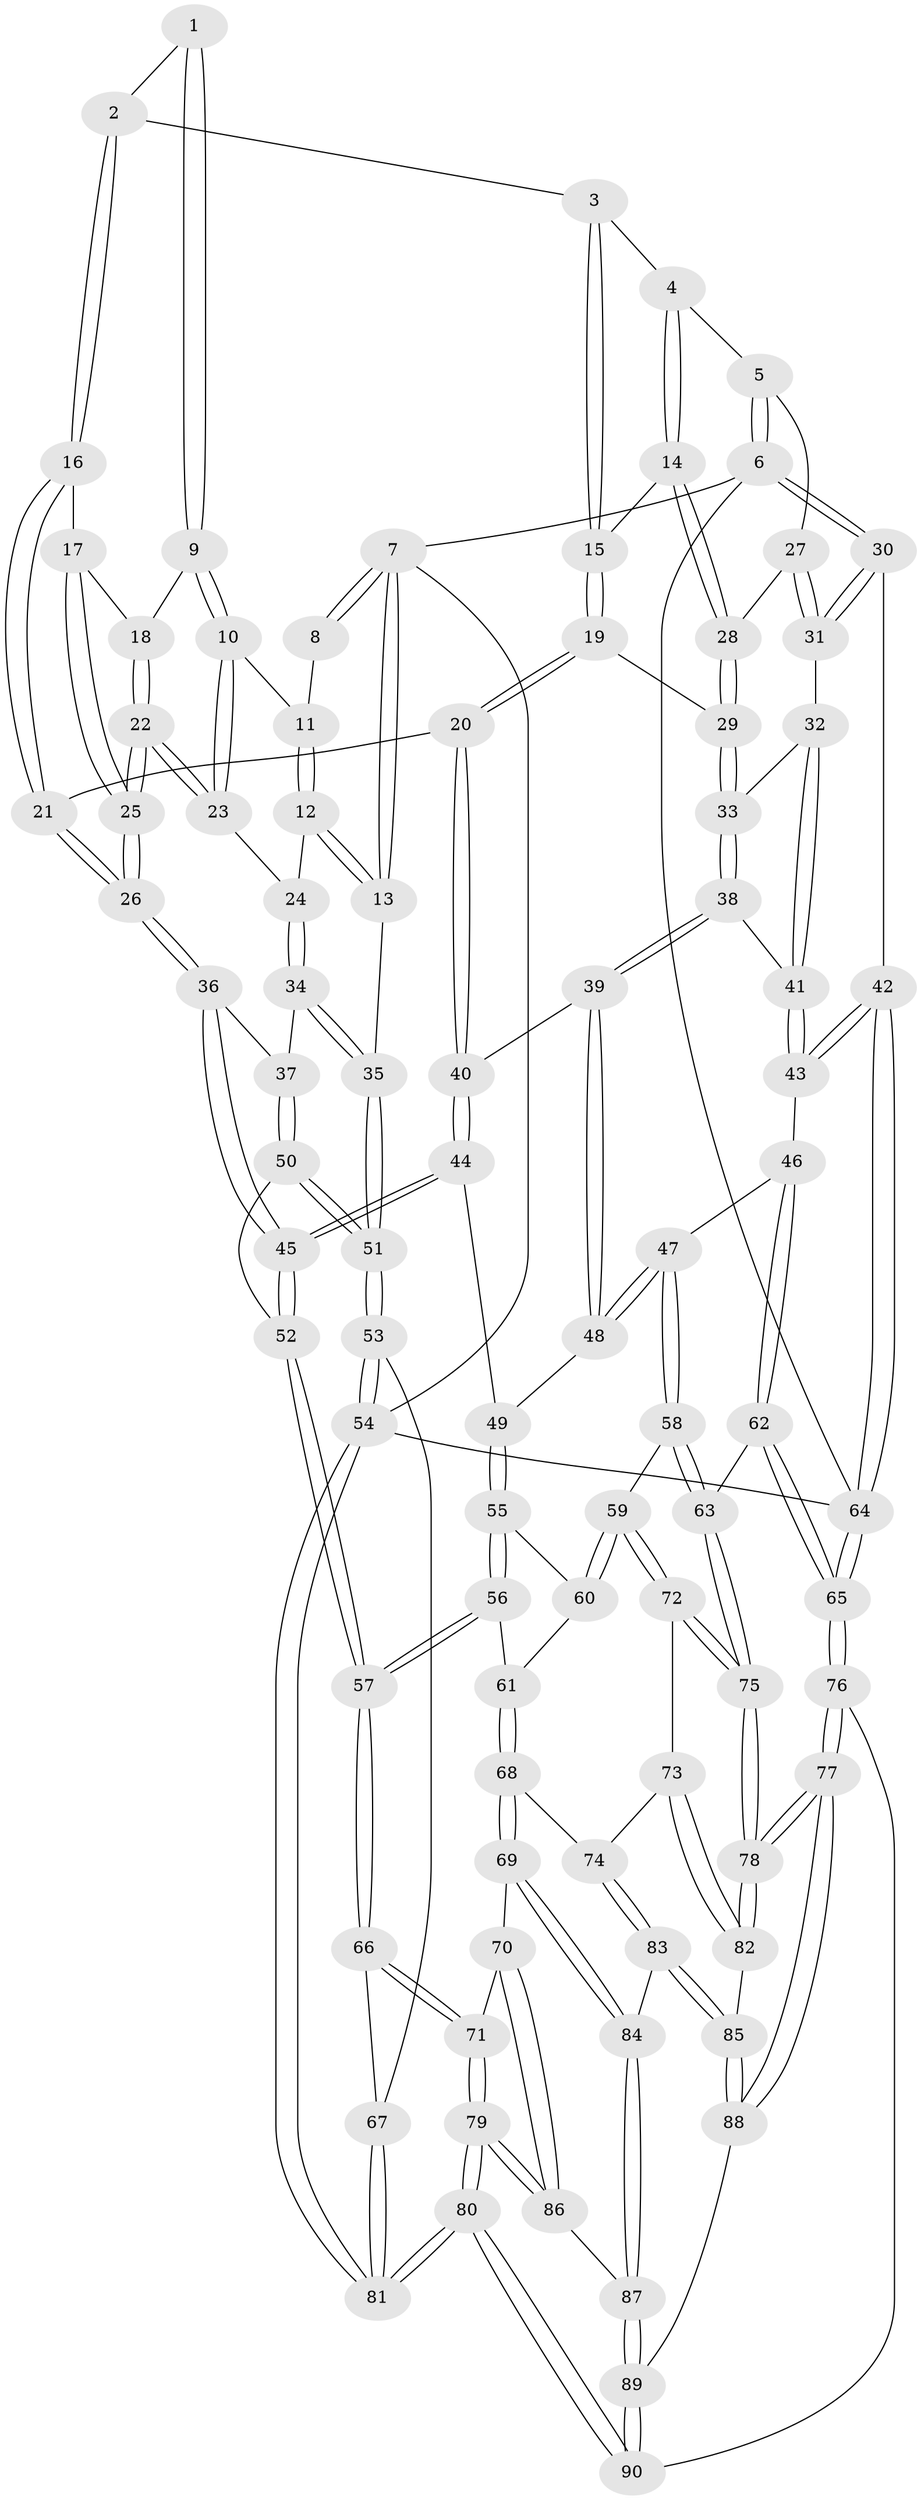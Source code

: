 // coarse degree distribution, {5: 0.5555555555555556, 3: 0.05555555555555555, 4: 0.25925925925925924, 7: 0.018518518518518517, 6: 0.1111111111111111}
// Generated by graph-tools (version 1.1) at 2025/04/03/04/25 22:04:44]
// undirected, 90 vertices, 222 edges
graph export_dot {
graph [start="1"]
  node [color=gray90,style=filled];
  1 [pos="+0.3770943333541041+0"];
  2 [pos="+0.41252895901931164+0"];
  3 [pos="+0.4300013766134215+0"];
  4 [pos="+0.7730548228773917+0"];
  5 [pos="+1+0"];
  6 [pos="+1+0"];
  7 [pos="+0+0"];
  8 [pos="+0+0"];
  9 [pos="+0.2036505285341423+0.059512164123016575"];
  10 [pos="+0.18480893112635802+0.06734013175422346"];
  11 [pos="+0.15984720896393761+0.055795869158755604"];
  12 [pos="+0.02393674132103455+0.11005977940119252"];
  13 [pos="+0+0.0012565831913536162"];
  14 [pos="+0.7036055279322542+0.0791807564276778"];
  15 [pos="+0.5778042046240423+0.0609760757676612"];
  16 [pos="+0.4080463333209815+0"];
  17 [pos="+0.2817384346442958+0.08809815157251394"];
  18 [pos="+0.2225451496365312+0.07590916658576097"];
  19 [pos="+0.5514087536244783+0.1974228888818655"];
  20 [pos="+0.47738109689723635+0.24081340606610918"];
  21 [pos="+0.432870373702273+0.2317948804563071"];
  22 [pos="+0.2629381782765789+0.1973148468960368"];
  23 [pos="+0.1662047333177766+0.16398552525495097"];
  24 [pos="+0.13059124165309435+0.17194102501622566"];
  25 [pos="+0.28233440644571606+0.2079474739872671"];
  26 [pos="+0.34630645031529006+0.27413094628793805"];
  27 [pos="+0.8336532277222335+0.11940290341478618"];
  28 [pos="+0.7091637778456458+0.10863725705533651"];
  29 [pos="+0.6836827198698372+0.1757056338638148"];
  30 [pos="+1+0.20133765097031722"];
  31 [pos="+0.8650257631258083+0.19313018137925217"];
  32 [pos="+0.8180104212560334+0.24276615611333985"];
  33 [pos="+0.7209033866104173+0.22831281931747816"];
  34 [pos="+0.09969983341092904+0.33899559140425917"];
  35 [pos="+0+0.34957227558668724"];
  36 [pos="+0.27267657921145344+0.40260960319330863"];
  37 [pos="+0.2185732920047825+0.3890187321945932"];
  38 [pos="+0.6775639291928408+0.3776992353405329"];
  39 [pos="+0.6681601915354289+0.38822332308920965"];
  40 [pos="+0.5403985123929271+0.3217814582606983"];
  41 [pos="+0.8460381872657733+0.339042894927435"];
  42 [pos="+1+0.470251619290064"];
  43 [pos="+1+0.47827640026320495"];
  44 [pos="+0.48224810460030604+0.5143378823719952"];
  45 [pos="+0.30029495596362593+0.507932935873236"];
  46 [pos="+0.8906086997863494+0.5446443954467745"];
  47 [pos="+0.7342265778030093+0.5382371251007543"];
  48 [pos="+0.6818773236152461+0.49284614591837894"];
  49 [pos="+0.5277346421824968+0.5378642550914181"];
  50 [pos="+0+0.5661332164448539"];
  51 [pos="+0+0.5736013709854482"];
  52 [pos="+0.2688478195855354+0.5997620857836143"];
  53 [pos="+0+0.5836188546880411"];
  54 [pos="+0+1"];
  55 [pos="+0.5310216440459713+0.5862464036799608"];
  56 [pos="+0.4175122785555593+0.6930403760877143"];
  57 [pos="+0.27318077419788006+0.6414689397078682"];
  58 [pos="+0.6980012286440939+0.6302065898845933"];
  59 [pos="+0.6234639869294912+0.7042963788777202"];
  60 [pos="+0.555739980363028+0.6492470984808894"];
  61 [pos="+0.4559500822432599+0.7217303493217341"];
  62 [pos="+0.8659570334674348+0.6750704071653414"];
  63 [pos="+0.7910637225431367+0.7616898352070416"];
  64 [pos="+1+1"];
  65 [pos="+1+1"];
  66 [pos="+0.2592532514124084+0.679790952414866"];
  67 [pos="+0.12568625802214325+0.7261006339841799"];
  68 [pos="+0.4716086046778845+0.7511690274544095"];
  69 [pos="+0.3955168328336853+0.840803909482737"];
  70 [pos="+0.33813966164888665+0.8237371831069477"];
  71 [pos="+0.2650455861942297+0.7365948312207238"];
  72 [pos="+0.6234630545935383+0.7043100736619375"];
  73 [pos="+0.5506672772384+0.7871270247708478"];
  74 [pos="+0.5398310227228719+0.7926469158345906"];
  75 [pos="+0.7651875548265915+0.8582925055013637"];
  76 [pos="+0.9886780813301659+1"];
  77 [pos="+0.8806571263838431+1"];
  78 [pos="+0.7671791845642837+0.8721380318529393"];
  79 [pos="+0.13809105013777248+0.9667953246077684"];
  80 [pos="+0+1"];
  81 [pos="+0+1"];
  82 [pos="+0.6486658152149771+0.8428647013472323"];
  83 [pos="+0.519055266450303+0.8938364427174929"];
  84 [pos="+0.4090830807401685+0.856912734960458"];
  85 [pos="+0.5228462412074876+0.9041364770802957"];
  86 [pos="+0.3175114258969729+0.9097857863012162"];
  87 [pos="+0.38034372781363535+0.9804200399918583"];
  88 [pos="+0.5230224344704082+0.904935416822291"];
  89 [pos="+0.4033285645450909+1"];
  90 [pos="+0.37230379420591286+1"];
  1 -- 2;
  1 -- 9;
  1 -- 9;
  2 -- 3;
  2 -- 16;
  2 -- 16;
  3 -- 4;
  3 -- 15;
  3 -- 15;
  4 -- 5;
  4 -- 14;
  4 -- 14;
  5 -- 6;
  5 -- 6;
  5 -- 27;
  6 -- 7;
  6 -- 30;
  6 -- 30;
  6 -- 64;
  7 -- 8;
  7 -- 8;
  7 -- 13;
  7 -- 13;
  7 -- 54;
  8 -- 11;
  9 -- 10;
  9 -- 10;
  9 -- 18;
  10 -- 11;
  10 -- 23;
  10 -- 23;
  11 -- 12;
  11 -- 12;
  12 -- 13;
  12 -- 13;
  12 -- 24;
  13 -- 35;
  14 -- 15;
  14 -- 28;
  14 -- 28;
  15 -- 19;
  15 -- 19;
  16 -- 17;
  16 -- 21;
  16 -- 21;
  17 -- 18;
  17 -- 25;
  17 -- 25;
  18 -- 22;
  18 -- 22;
  19 -- 20;
  19 -- 20;
  19 -- 29;
  20 -- 21;
  20 -- 40;
  20 -- 40;
  21 -- 26;
  21 -- 26;
  22 -- 23;
  22 -- 23;
  22 -- 25;
  22 -- 25;
  23 -- 24;
  24 -- 34;
  24 -- 34;
  25 -- 26;
  25 -- 26;
  26 -- 36;
  26 -- 36;
  27 -- 28;
  27 -- 31;
  27 -- 31;
  28 -- 29;
  28 -- 29;
  29 -- 33;
  29 -- 33;
  30 -- 31;
  30 -- 31;
  30 -- 42;
  31 -- 32;
  32 -- 33;
  32 -- 41;
  32 -- 41;
  33 -- 38;
  33 -- 38;
  34 -- 35;
  34 -- 35;
  34 -- 37;
  35 -- 51;
  35 -- 51;
  36 -- 37;
  36 -- 45;
  36 -- 45;
  37 -- 50;
  37 -- 50;
  38 -- 39;
  38 -- 39;
  38 -- 41;
  39 -- 40;
  39 -- 48;
  39 -- 48;
  40 -- 44;
  40 -- 44;
  41 -- 43;
  41 -- 43;
  42 -- 43;
  42 -- 43;
  42 -- 64;
  42 -- 64;
  43 -- 46;
  44 -- 45;
  44 -- 45;
  44 -- 49;
  45 -- 52;
  45 -- 52;
  46 -- 47;
  46 -- 62;
  46 -- 62;
  47 -- 48;
  47 -- 48;
  47 -- 58;
  47 -- 58;
  48 -- 49;
  49 -- 55;
  49 -- 55;
  50 -- 51;
  50 -- 51;
  50 -- 52;
  51 -- 53;
  51 -- 53;
  52 -- 57;
  52 -- 57;
  53 -- 54;
  53 -- 54;
  53 -- 67;
  54 -- 81;
  54 -- 81;
  54 -- 64;
  55 -- 56;
  55 -- 56;
  55 -- 60;
  56 -- 57;
  56 -- 57;
  56 -- 61;
  57 -- 66;
  57 -- 66;
  58 -- 59;
  58 -- 63;
  58 -- 63;
  59 -- 60;
  59 -- 60;
  59 -- 72;
  59 -- 72;
  60 -- 61;
  61 -- 68;
  61 -- 68;
  62 -- 63;
  62 -- 65;
  62 -- 65;
  63 -- 75;
  63 -- 75;
  64 -- 65;
  64 -- 65;
  65 -- 76;
  65 -- 76;
  66 -- 67;
  66 -- 71;
  66 -- 71;
  67 -- 81;
  67 -- 81;
  68 -- 69;
  68 -- 69;
  68 -- 74;
  69 -- 70;
  69 -- 84;
  69 -- 84;
  70 -- 71;
  70 -- 86;
  70 -- 86;
  71 -- 79;
  71 -- 79;
  72 -- 73;
  72 -- 75;
  72 -- 75;
  73 -- 74;
  73 -- 82;
  73 -- 82;
  74 -- 83;
  74 -- 83;
  75 -- 78;
  75 -- 78;
  76 -- 77;
  76 -- 77;
  76 -- 90;
  77 -- 78;
  77 -- 78;
  77 -- 88;
  77 -- 88;
  78 -- 82;
  78 -- 82;
  79 -- 80;
  79 -- 80;
  79 -- 86;
  79 -- 86;
  80 -- 81;
  80 -- 81;
  80 -- 90;
  80 -- 90;
  82 -- 85;
  83 -- 84;
  83 -- 85;
  83 -- 85;
  84 -- 87;
  84 -- 87;
  85 -- 88;
  85 -- 88;
  86 -- 87;
  87 -- 89;
  87 -- 89;
  88 -- 89;
  89 -- 90;
  89 -- 90;
}
